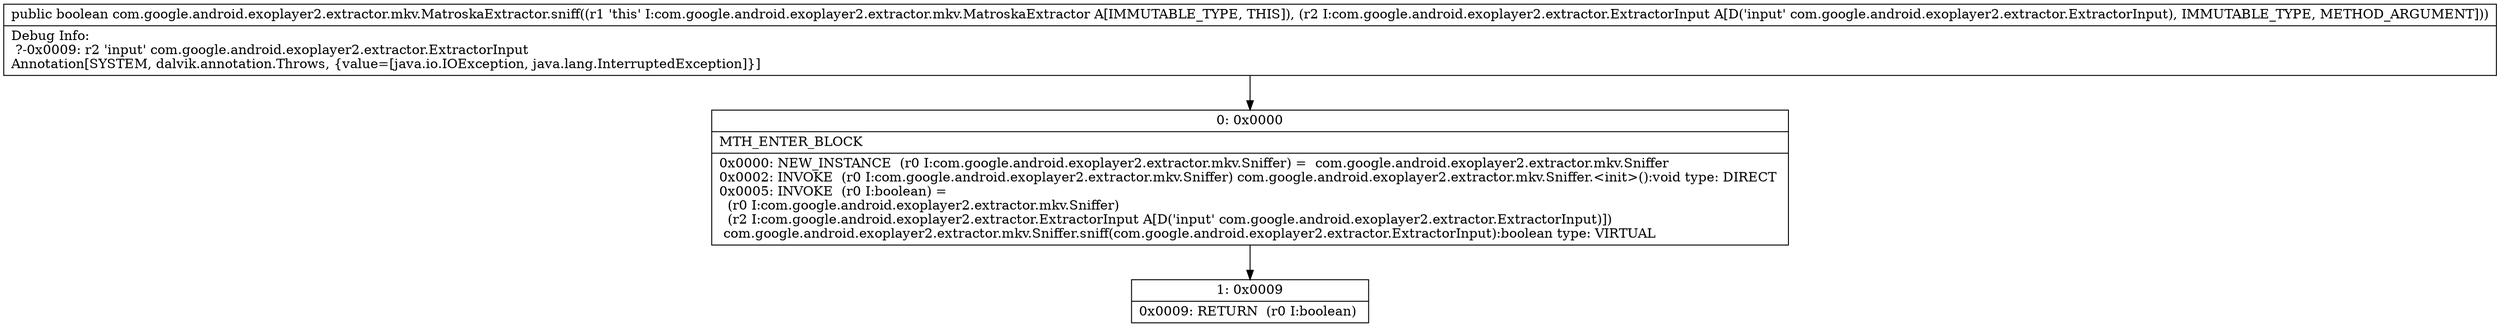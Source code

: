 digraph "CFG forcom.google.android.exoplayer2.extractor.mkv.MatroskaExtractor.sniff(Lcom\/google\/android\/exoplayer2\/extractor\/ExtractorInput;)Z" {
Node_0 [shape=record,label="{0\:\ 0x0000|MTH_ENTER_BLOCK\l|0x0000: NEW_INSTANCE  (r0 I:com.google.android.exoplayer2.extractor.mkv.Sniffer) =  com.google.android.exoplayer2.extractor.mkv.Sniffer \l0x0002: INVOKE  (r0 I:com.google.android.exoplayer2.extractor.mkv.Sniffer) com.google.android.exoplayer2.extractor.mkv.Sniffer.\<init\>():void type: DIRECT \l0x0005: INVOKE  (r0 I:boolean) = \l  (r0 I:com.google.android.exoplayer2.extractor.mkv.Sniffer)\l  (r2 I:com.google.android.exoplayer2.extractor.ExtractorInput A[D('input' com.google.android.exoplayer2.extractor.ExtractorInput)])\l com.google.android.exoplayer2.extractor.mkv.Sniffer.sniff(com.google.android.exoplayer2.extractor.ExtractorInput):boolean type: VIRTUAL \l}"];
Node_1 [shape=record,label="{1\:\ 0x0009|0x0009: RETURN  (r0 I:boolean) \l}"];
MethodNode[shape=record,label="{public boolean com.google.android.exoplayer2.extractor.mkv.MatroskaExtractor.sniff((r1 'this' I:com.google.android.exoplayer2.extractor.mkv.MatroskaExtractor A[IMMUTABLE_TYPE, THIS]), (r2 I:com.google.android.exoplayer2.extractor.ExtractorInput A[D('input' com.google.android.exoplayer2.extractor.ExtractorInput), IMMUTABLE_TYPE, METHOD_ARGUMENT]))  | Debug Info:\l  ?\-0x0009: r2 'input' com.google.android.exoplayer2.extractor.ExtractorInput\lAnnotation[SYSTEM, dalvik.annotation.Throws, \{value=[java.io.IOException, java.lang.InterruptedException]\}]\l}"];
MethodNode -> Node_0;
Node_0 -> Node_1;
}

